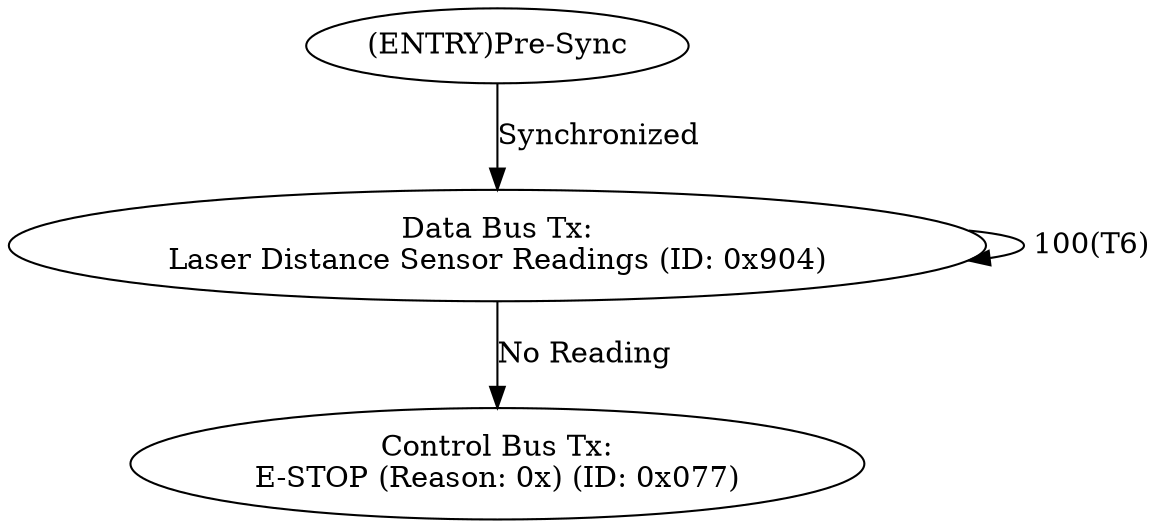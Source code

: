 digraph{
   S30 [label="(ENTRY)Pre-Sync"];
   S31 [label="Data Bus Tx:\nLaser Distance Sensor Readings (ID: 0x904)"];
   S32 [label="Control Bus Tx:\nE-STOP (Reason: 0x) (ID: 0x077)"];

   S30 -> S31 [label="Synchronized"];
   S31 -> S31 [label=" 100(T6)"];
   S31 -> S32 [label="No Reading"];
}